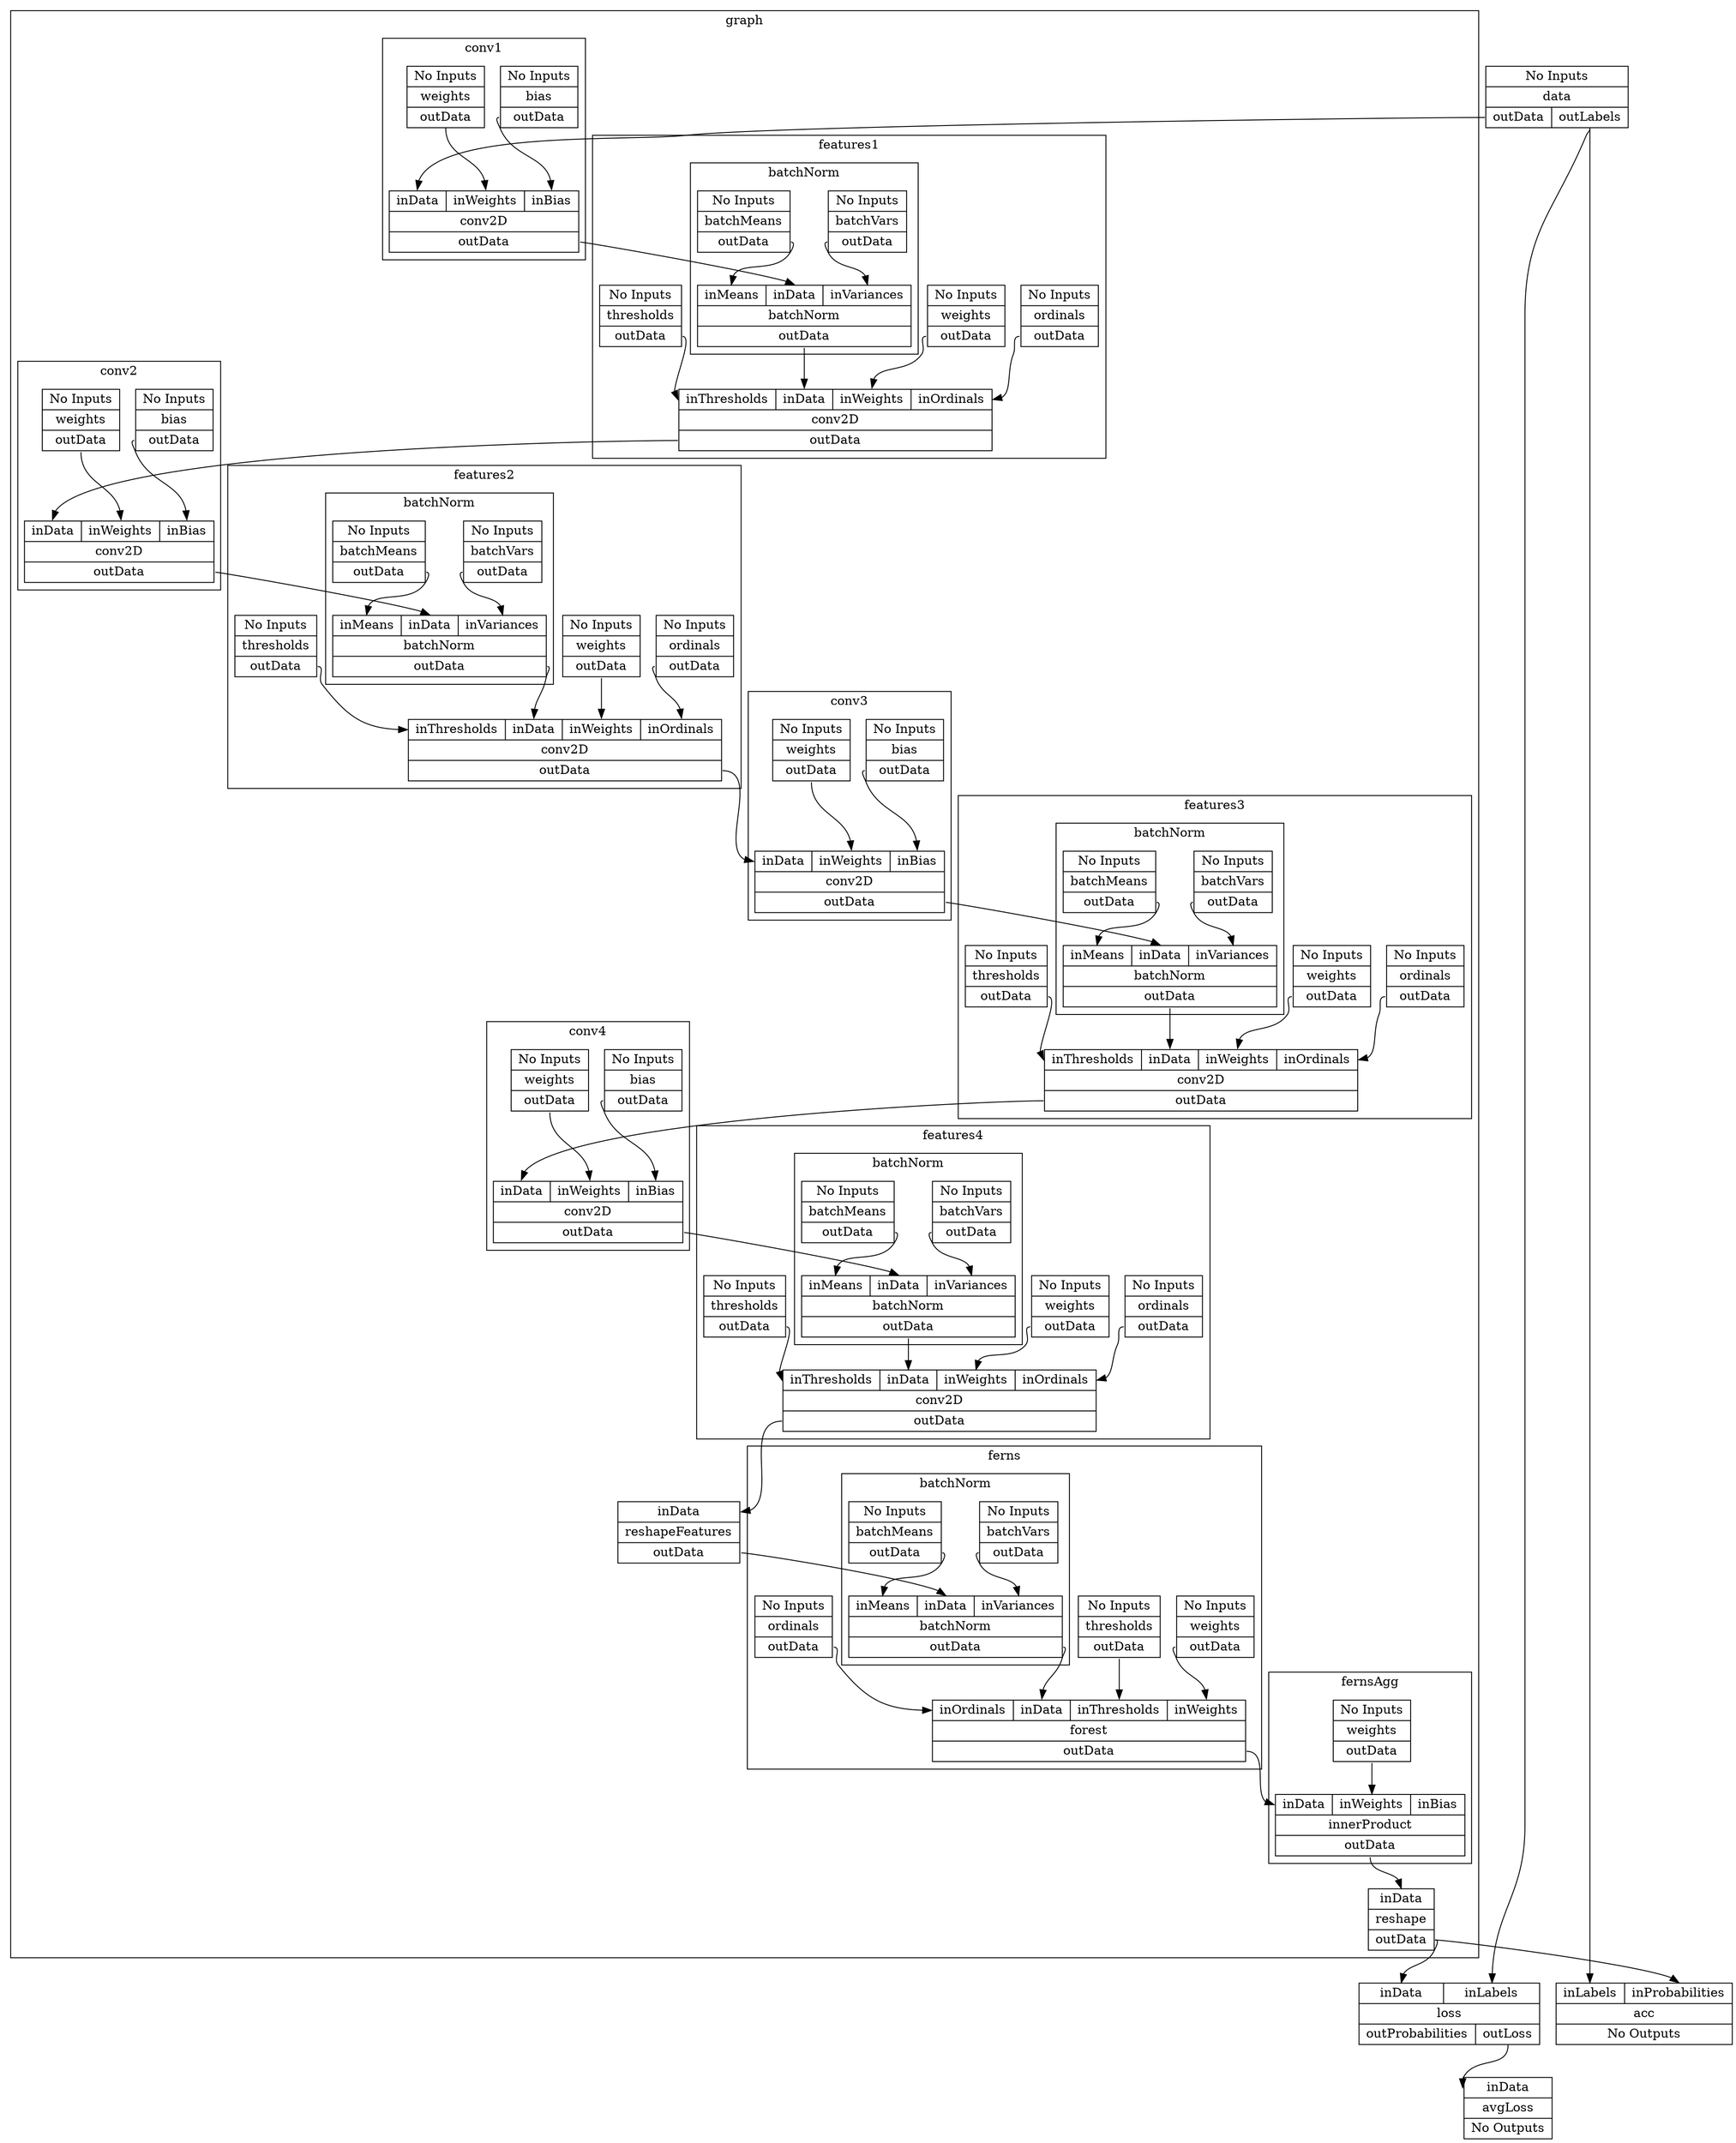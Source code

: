 digraph SadGraph {
  node [shape=record];
  1 [ label="{{<inData> inData}|reshapeFeatures|{<outData> outData}}" ];
  2 [ label="{{<inData> inData}|reshape|{<outData> outData}}" ];
  3 [ label="{No Inputs|ordinals|{<outData> outData}}" ];
  4 [ label="{No Inputs|thresholds|{<outData> outData}}" ];
  5 [ label="{{<inThresholds> inThresholds|<inData> inData|<inWeights> inWeights|<inOrdinals> inOrdinals}|conv2D|{<outData> outData}}" ];
  6 [ label="{No Inputs|weights|{<outData> outData}}" ];
  7 [ label="{No Inputs|batchMeans|{<outData> outData}}" ];
  8 [ label="{{<inMeans> inMeans|<inData> inData|<inVariances> inVariances}|batchNorm|{<outData> outData}}" ];
  9 [ label="{No Inputs|batchVars|{<outData> outData}}" ];
  10 [ label="{No Inputs|weights|{<outData> outData}}" ];
  11 [ label="{No Inputs|ordinals|{<outData> outData}}" ];
  12 [ label="{No Inputs|thresholds|{<outData> outData}}" ];
  13 [ label="{{<inThresholds> inThresholds|<inData> inData|<inWeights> inWeights|<inOrdinals> inOrdinals}|conv2D|{<outData> outData}}" ];
  14 [ label="{No Inputs|batchMeans|{<outData> outData}}" ];
  15 [ label="{{<inMeans> inMeans|<inData> inData|<inVariances> inVariances}|batchNorm|{<outData> outData}}" ];
  16 [ label="{No Inputs|batchVars|{<outData> outData}}" ];
  17 [ label="{No Inputs|thresholds|{<outData> outData}}" ];
  18 [ label="{{<inThresholds> inThresholds|<inData> inData|<inWeights> inWeights|<inOrdinals> inOrdinals}|conv2D|{<outData> outData}}" ];
  19 [ label="{No Inputs|ordinals|{<outData> outData}}" ];
  20 [ label="{No Inputs|weights|{<outData> outData}}" ];
  21 [ label="{No Inputs|batchMeans|{<outData> outData}}" ];
  22 [ label="{{<inMeans> inMeans|<inData> inData|<inVariances> inVariances}|batchNorm|{<outData> outData}}" ];
  23 [ label="{No Inputs|batchVars|{<outData> outData}}" ];
  24 [ label="{{<inThresholds> inThresholds|<inData> inData|<inWeights> inWeights|<inOrdinals> inOrdinals}|conv2D|{<outData> outData}}" ];
  25 [ label="{No Inputs|thresholds|{<outData> outData}}" ];
  26 [ label="{No Inputs|ordinals|{<outData> outData}}" ];
  27 [ label="{No Inputs|weights|{<outData> outData}}" ];
  28 [ label="{No Inputs|batchVars|{<outData> outData}}" ];
  29 [ label="{{<inMeans> inMeans|<inData> inData|<inVariances> inVariances}|batchNorm|{<outData> outData}}" ];
  30 [ label="{No Inputs|batchMeans|{<outData> outData}}" ];
  31 [ label="{No Inputs|bias|{<outData> outData}}" ];
  32 [ label="{No Inputs|weights|{<outData> outData}}" ];
  33 [ label="{{<inData> inData|<inWeights> inWeights|<inBias> inBias}|conv2D|{<outData> outData}}" ];
  34 [ label="{{<inOrdinals> inOrdinals|<inData> inData|<inThresholds> inThresholds|<inWeights> inWeights}|forest|{<outData> outData}}" ];
  35 [ label="{No Inputs|ordinals|{<outData> outData}}" ];
  36 [ label="{No Inputs|thresholds|{<outData> outData}}" ];
  37 [ label="{No Inputs|weights|{<outData> outData}}" ];
  38 [ label="{{<inMeans> inMeans|<inData> inData|<inVariances> inVariances}|batchNorm|{<outData> outData}}" ];
  39 [ label="{No Inputs|batchMeans|{<outData> outData}}" ];
  40 [ label="{No Inputs|batchVars|{<outData> outData}}" ];
  41 [ label="{No Inputs|weights|{<outData> outData}}" ];
  42 [ label="{{<inData> inData|<inWeights> inWeights|<inBias> inBias}|innerProduct|{<outData> outData}}" ];
  43 [ label="{No Inputs|weights|{<outData> outData}}" ];
  44 [ label="{No Inputs|bias|{<outData> outData}}" ];
  45 [ label="{{<inData> inData|<inWeights> inWeights|<inBias> inBias}|conv2D|{<outData> outData}}" ];
  46 [ label="{No Inputs|weights|{<outData> outData}}" ];
  47 [ label="{No Inputs|bias|{<outData> outData}}" ];
  48 [ label="{{<inData> inData|<inWeights> inWeights|<inBias> inBias}|conv2D|{<outData> outData}}" ];
  49 [ label="{No Inputs|weights|{<outData> outData}}" ];
  50 [ label="{No Inputs|bias|{<outData> outData}}" ];
  51 [ label="{{<inData> inData|<inWeights> inWeights|<inBias> inBias}|conv2D|{<outData> outData}}" ];
  52 [ label="{{<inData> inData}|avgLoss|No Outputs}" ];
  53 [ label="{No Inputs|data|{<outData> outData|<outLabels> outLabels}}" ];
  54 [ label="{{<inData> inData|<inLabels> inLabels}|loss|{<outProbabilities> outProbabilities|<outLoss> outLoss}}" ];
  55 [ label="{{<inLabels> inLabels|<inProbabilities> inProbabilities}|acc|No Outputs}" ];
  subgraph cluster1{
    label = "graph";
    1;
    2;
    subgraph cluster2{
      label = "features3";
      3;
      4;
      5;
      6;
      subgraph cluster3{
        label = "batchNorm";
        7;
        8;
        9;
      }
    }
    subgraph cluster4{
      label = "features1";
      10;
      11;
      12;
      13;
      subgraph cluster5{
        label = "batchNorm";
        14;
        15;
        16;
      }
    }
    subgraph cluster6{
      label = "features2";
      17;
      18;
      19;
      20;
      subgraph cluster7{
        label = "batchNorm";
        21;
        22;
        23;
      }
    }
    subgraph cluster8{
      label = "features4";
      24;
      25;
      26;
      27;
      subgraph cluster9{
        label = "batchNorm";
        28;
        29;
        30;
      }
    }
    subgraph cluster10{
      label = "conv3";
      31;
      32;
      33;
    }
    subgraph cluster11{
      label = "ferns";
      34;
      35;
      36;
      37;
      subgraph cluster12{
        label = "batchNorm";
        38;
        39;
        40;
      }
    }
    subgraph cluster13{
      label = "fernsAgg";
      41;
      42;
    }
    subgraph cluster14{
      label = "conv1";
      43;
      44;
      45;
    }
    subgraph cluster15{
      label = "conv2";
      46;
      47;
      48;
    }
    subgraph cluster16{
      label = "conv4";
      49;
      50;
      51;
    }
  }
  1:outData -> 38:inData;
  2:outData -> 54:inData;
  2:outData -> 55:inProbabilities;
  3:outData -> 5:inOrdinals;
  4:outData -> 5:inThresholds;
  5:outData -> 51:inData;
  6:outData -> 5:inWeights;
  7:outData -> 8:inMeans;
  8:outData -> 5:inData;
  9:outData -> 8:inVariances;
  10:outData -> 13:inWeights;
  11:outData -> 13:inOrdinals;
  12:outData -> 13:inThresholds;
  13:outData -> 48:inData;
  14:outData -> 15:inMeans;
  15:outData -> 13:inData;
  16:outData -> 15:inVariances;
  17:outData -> 18:inThresholds;
  18:outData -> 33:inData;
  19:outData -> 18:inOrdinals;
  20:outData -> 18:inWeights;
  21:outData -> 22:inMeans;
  22:outData -> 18:inData;
  23:outData -> 22:inVariances;
  24:outData -> 1:inData;
  25:outData -> 24:inThresholds;
  26:outData -> 24:inOrdinals;
  27:outData -> 24:inWeights;
  28:outData -> 29:inVariances;
  29:outData -> 24:inData;
  30:outData -> 29:inMeans;
  31:outData -> 33:inBias;
  32:outData -> 33:inWeights;
  33:outData -> 8:inData;
  34:outData -> 42:inData;
  35:outData -> 34:inOrdinals;
  36:outData -> 34:inThresholds;
  37:outData -> 34:inWeights;
  38:outData -> 34:inData;
  39:outData -> 38:inMeans;
  40:outData -> 38:inVariances;
  41:outData -> 42:inWeights;
  42:outData -> 2:inData;
  43:outData -> 45:inWeights;
  44:outData -> 45:inBias;
  45:outData -> 15:inData;
  46:outData -> 48:inWeights;
  47:outData -> 48:inBias;
  48:outData -> 22:inData;
  49:outData -> 51:inWeights;
  50:outData -> 51:inBias;
  51:outData -> 29:inData;
  53:outData -> 45:inData;
  53:outLabels -> 54:inLabels;
  53:outLabels -> 55:inLabels;
  54:outLoss -> 52:inData;
}

